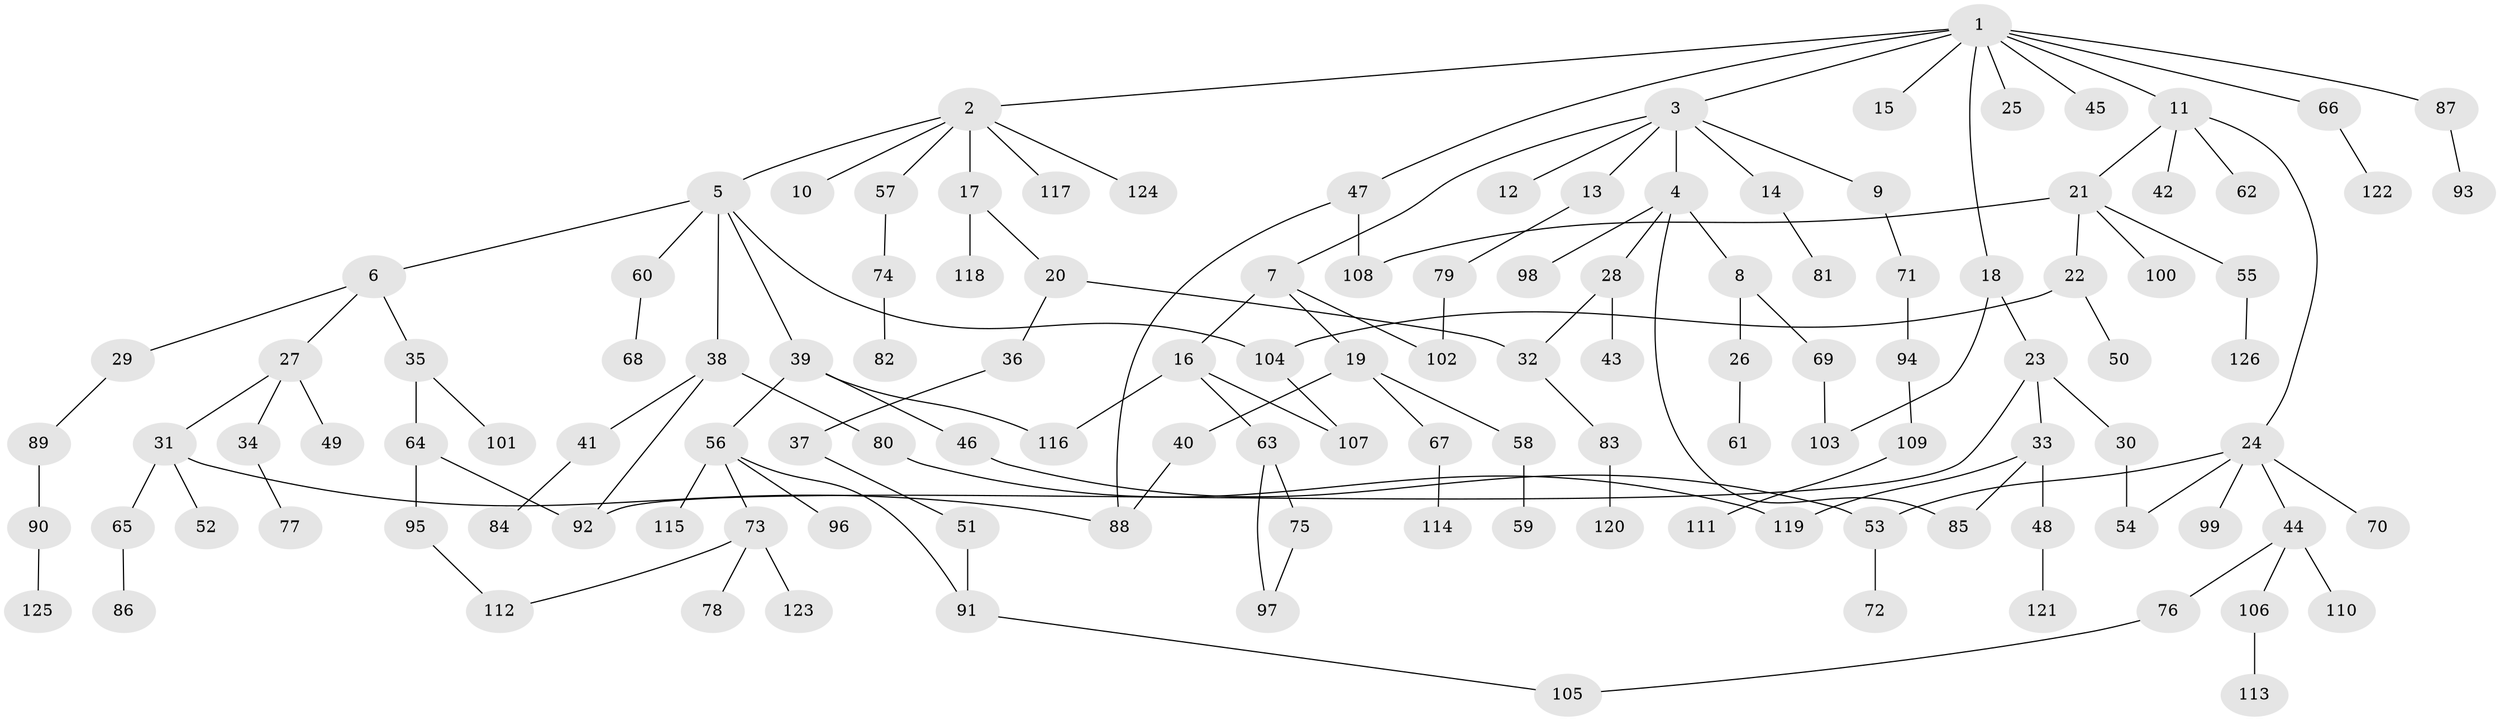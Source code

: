 // coarse degree distribution, {9: 0.011627906976744186, 6: 0.046511627906976744, 7: 0.011627906976744186, 4: 0.13953488372093023, 2: 0.27906976744186046, 1: 0.3953488372093023, 3: 0.08139534883720931, 5: 0.03488372093023256}
// Generated by graph-tools (version 1.1) at 2025/51/02/27/25 19:51:39]
// undirected, 126 vertices, 144 edges
graph export_dot {
graph [start="1"]
  node [color=gray90,style=filled];
  1;
  2;
  3;
  4;
  5;
  6;
  7;
  8;
  9;
  10;
  11;
  12;
  13;
  14;
  15;
  16;
  17;
  18;
  19;
  20;
  21;
  22;
  23;
  24;
  25;
  26;
  27;
  28;
  29;
  30;
  31;
  32;
  33;
  34;
  35;
  36;
  37;
  38;
  39;
  40;
  41;
  42;
  43;
  44;
  45;
  46;
  47;
  48;
  49;
  50;
  51;
  52;
  53;
  54;
  55;
  56;
  57;
  58;
  59;
  60;
  61;
  62;
  63;
  64;
  65;
  66;
  67;
  68;
  69;
  70;
  71;
  72;
  73;
  74;
  75;
  76;
  77;
  78;
  79;
  80;
  81;
  82;
  83;
  84;
  85;
  86;
  87;
  88;
  89;
  90;
  91;
  92;
  93;
  94;
  95;
  96;
  97;
  98;
  99;
  100;
  101;
  102;
  103;
  104;
  105;
  106;
  107;
  108;
  109;
  110;
  111;
  112;
  113;
  114;
  115;
  116;
  117;
  118;
  119;
  120;
  121;
  122;
  123;
  124;
  125;
  126;
  1 -- 2;
  1 -- 3;
  1 -- 11;
  1 -- 15;
  1 -- 18;
  1 -- 25;
  1 -- 45;
  1 -- 47;
  1 -- 66;
  1 -- 87;
  2 -- 5;
  2 -- 10;
  2 -- 17;
  2 -- 57;
  2 -- 117;
  2 -- 124;
  3 -- 4;
  3 -- 7;
  3 -- 9;
  3 -- 12;
  3 -- 13;
  3 -- 14;
  4 -- 8;
  4 -- 28;
  4 -- 85;
  4 -- 98;
  5 -- 6;
  5 -- 38;
  5 -- 39;
  5 -- 60;
  5 -- 104;
  6 -- 27;
  6 -- 29;
  6 -- 35;
  7 -- 16;
  7 -- 19;
  7 -- 102;
  8 -- 26;
  8 -- 69;
  9 -- 71;
  11 -- 21;
  11 -- 24;
  11 -- 42;
  11 -- 62;
  13 -- 79;
  14 -- 81;
  16 -- 63;
  16 -- 107;
  16 -- 116;
  17 -- 20;
  17 -- 118;
  18 -- 23;
  18 -- 103;
  19 -- 40;
  19 -- 58;
  19 -- 67;
  20 -- 32;
  20 -- 36;
  21 -- 22;
  21 -- 55;
  21 -- 100;
  21 -- 108;
  22 -- 50;
  22 -- 104;
  23 -- 30;
  23 -- 33;
  23 -- 92;
  24 -- 44;
  24 -- 54;
  24 -- 70;
  24 -- 99;
  24 -- 53;
  26 -- 61;
  27 -- 31;
  27 -- 34;
  27 -- 49;
  28 -- 43;
  28 -- 32;
  29 -- 89;
  30 -- 54;
  31 -- 52;
  31 -- 65;
  31 -- 88;
  32 -- 83;
  33 -- 48;
  33 -- 119;
  33 -- 85;
  34 -- 77;
  35 -- 64;
  35 -- 101;
  36 -- 37;
  37 -- 51;
  38 -- 41;
  38 -- 80;
  38 -- 92;
  39 -- 46;
  39 -- 56;
  39 -- 116;
  40 -- 88;
  41 -- 84;
  44 -- 76;
  44 -- 106;
  44 -- 110;
  46 -- 53;
  47 -- 108;
  47 -- 88;
  48 -- 121;
  51 -- 91;
  53 -- 72;
  55 -- 126;
  56 -- 73;
  56 -- 91;
  56 -- 96;
  56 -- 115;
  57 -- 74;
  58 -- 59;
  60 -- 68;
  63 -- 75;
  63 -- 97;
  64 -- 95;
  64 -- 92;
  65 -- 86;
  66 -- 122;
  67 -- 114;
  69 -- 103;
  71 -- 94;
  73 -- 78;
  73 -- 112;
  73 -- 123;
  74 -- 82;
  75 -- 97;
  76 -- 105;
  79 -- 102;
  80 -- 119;
  83 -- 120;
  87 -- 93;
  89 -- 90;
  90 -- 125;
  91 -- 105;
  94 -- 109;
  95 -- 112;
  104 -- 107;
  106 -- 113;
  109 -- 111;
}
